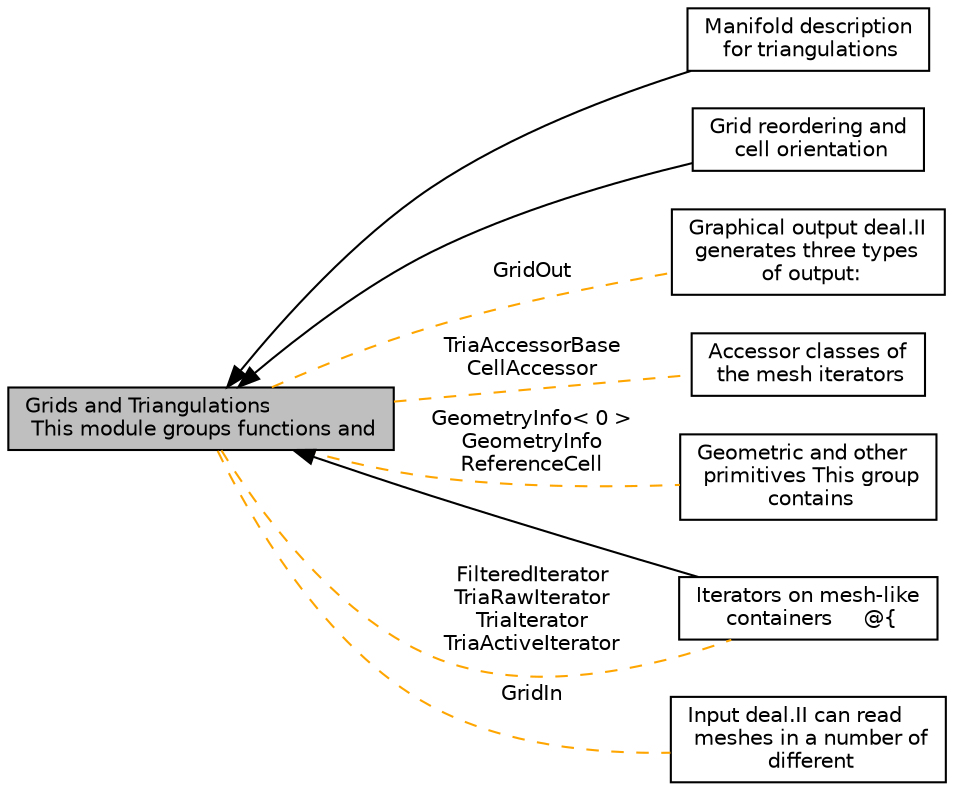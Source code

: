 digraph "Grids and Triangulations This module groups functions and"
{
  edge [fontname="Helvetica",fontsize="10",labelfontname="Helvetica",labelfontsize="10"];
  node [fontname="Helvetica",fontsize="10",shape=box];
  rankdir=LR;
  Node3 [label="Manifold description\l for triangulations",height=0.2,width=0.4,color="black", fillcolor="white", style="filled",URL="$group__manifold.html",tooltip=" "];
  Node4 [label="Grid reordering and\l cell orientation",height=0.2,width=0.4,color="black", fillcolor="white", style="filled",URL="$group__reordering.html",tooltip="A module describing how deal.II consistently orients Triangulation objects."];
  Node7 [label="Graphical output deal.II\l generates three types\l of output:",height=0.2,width=0.4,color="black", fillcolor="white", style="filled",URL="$group__output.html",tooltip="it can write triangulations/meshes in formats understood by several mesh readers (including those of ..."];
  Node8 [label="Accessor classes of\l the mesh iterators",height=0.2,width=0.4,color="black", fillcolor="white", style="filled",URL="$group__Accessors.html",tooltip=" "];
  Node5 [label="Geometric and other\l primitives This group\l contains",height=0.2,width=0.4,color="black", fillcolor="white", style="filled",URL="$group__geomprimitives.html",tooltip="a number of classes that act as geometric primitives or primitives for other mathematical objects...."];
  Node2 [label="Iterators on mesh-like\l containers     @\{",height=0.2,width=0.4,color="black", fillcolor="white", style="filled",URL="$group__Iterators.html",tooltip="deal.II has several classes which are understood conceptually asmeshes. Apart from the obvious Triang..."];
  Node1 [label="Grids and Triangulations\l This module groups functions and",height=0.2,width=0.4,color="black", fillcolor="grey75", style="filled", fontcolor="black",tooltip="classes that have to do with the topology and geometry of meshes. A mesh can be thought of as a colle..."];
  Node6 [label="Input deal.II can read\l meshes in a number of\l different",height=0.2,width=0.4,color="black", fillcolor="white", style="filled",URL="$group__input.html",tooltip="formats. However, all of them are constrained to so-called \"coarse meshes\", i.e. meshes that have no ..."];
  Node1->Node2 [shape=plaintext, dir="back", style="solid"];
  Node1->Node3 [shape=plaintext, dir="back", style="solid"];
  Node1->Node4 [shape=plaintext, dir="back", style="solid"];
  Node1->Node5 [shape=plaintext, label="GeometryInfo\< 0 \>\nGeometryInfo\nReferenceCell", color="orange", dir="none", style="dashed"];
  Node1->Node2 [shape=plaintext, label="FilteredIterator\nTriaRawIterator\nTriaIterator\nTriaActiveIterator", color="orange", dir="none", style="dashed"];
  Node1->Node6 [shape=plaintext, label="GridIn", color="orange", dir="none", style="dashed"];
  Node1->Node7 [shape=plaintext, label="GridOut", color="orange", dir="none", style="dashed"];
  Node1->Node8 [shape=plaintext, label="TriaAccessorBase\nCellAccessor", color="orange", dir="none", style="dashed"];
}
